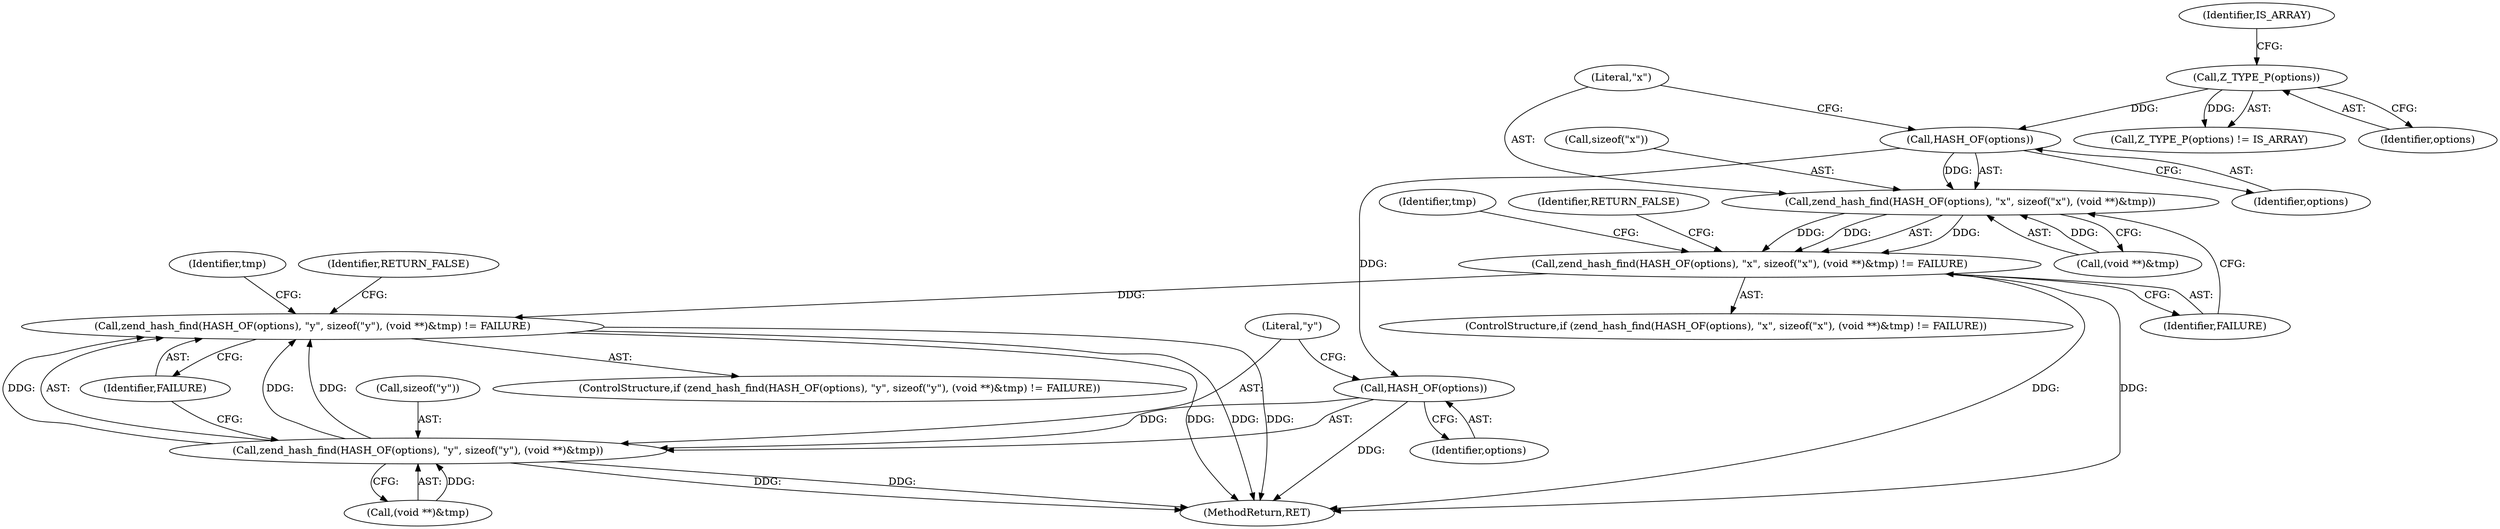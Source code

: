digraph "0_php-src_2938329ce19cb8c4197dec146c3ec887c6f61d01_3@pointer" {
"1000133" [label="(Call,HASH_OF(options))"];
"1000126" [label="(Call,Z_TYPE_P(options))"];
"1000132" [label="(Call,zend_hash_find(HASH_OF(options), \"x\", sizeof(\"x\"), (void **)&tmp))"];
"1000131" [label="(Call,zend_hash_find(HASH_OF(options), \"x\", sizeof(\"x\"), (void **)&tmp) != FAILURE)"];
"1000154" [label="(Call,zend_hash_find(HASH_OF(options), \"y\", sizeof(\"y\"), (void **)&tmp) != FAILURE)"];
"1000156" [label="(Call,HASH_OF(options))"];
"1000155" [label="(Call,zend_hash_find(HASH_OF(options), \"y\", sizeof(\"y\"), (void **)&tmp))"];
"1000175" [label="(Identifier,RETURN_FALSE)"];
"1000157" [label="(Identifier,options)"];
"1000154" [label="(Call,zend_hash_find(HASH_OF(options), \"y\", sizeof(\"y\"), (void **)&tmp) != FAILURE)"];
"1000142" [label="(Identifier,FAILURE)"];
"1000138" [label="(Call,(void **)&tmp)"];
"1000153" [label="(ControlStructure,if (zend_hash_find(HASH_OF(options), \"y\", sizeof(\"y\"), (void **)&tmp) != FAILURE))"];
"1000156" [label="(Call,HASH_OF(options))"];
"1000168" [label="(Identifier,tmp)"];
"1000265" [label="(MethodReturn,RET)"];
"1000155" [label="(Call,zend_hash_find(HASH_OF(options), \"y\", sizeof(\"y\"), (void **)&tmp))"];
"1000136" [label="(Call,sizeof(\"x\"))"];
"1000161" [label="(Call,(void **)&tmp)"];
"1000135" [label="(Literal,\"x\")"];
"1000165" [label="(Identifier,FAILURE)"];
"1000131" [label="(Call,zend_hash_find(HASH_OF(options), \"x\", sizeof(\"x\"), (void **)&tmp) != FAILURE)"];
"1000133" [label="(Call,HASH_OF(options))"];
"1000134" [label="(Identifier,options)"];
"1000145" [label="(Identifier,tmp)"];
"1000128" [label="(Identifier,IS_ARRAY)"];
"1000152" [label="(Identifier,RETURN_FALSE)"];
"1000126" [label="(Call,Z_TYPE_P(options))"];
"1000125" [label="(Call,Z_TYPE_P(options) != IS_ARRAY)"];
"1000132" [label="(Call,zend_hash_find(HASH_OF(options), \"x\", sizeof(\"x\"), (void **)&tmp))"];
"1000158" [label="(Literal,\"y\")"];
"1000127" [label="(Identifier,options)"];
"1000130" [label="(ControlStructure,if (zend_hash_find(HASH_OF(options), \"x\", sizeof(\"x\"), (void **)&tmp) != FAILURE))"];
"1000159" [label="(Call,sizeof(\"y\"))"];
"1000133" -> "1000132"  [label="AST: "];
"1000133" -> "1000134"  [label="CFG: "];
"1000134" -> "1000133"  [label="AST: "];
"1000135" -> "1000133"  [label="CFG: "];
"1000133" -> "1000132"  [label="DDG: "];
"1000126" -> "1000133"  [label="DDG: "];
"1000133" -> "1000156"  [label="DDG: "];
"1000126" -> "1000125"  [label="AST: "];
"1000126" -> "1000127"  [label="CFG: "];
"1000127" -> "1000126"  [label="AST: "];
"1000128" -> "1000126"  [label="CFG: "];
"1000126" -> "1000125"  [label="DDG: "];
"1000132" -> "1000131"  [label="AST: "];
"1000132" -> "1000138"  [label="CFG: "];
"1000135" -> "1000132"  [label="AST: "];
"1000136" -> "1000132"  [label="AST: "];
"1000138" -> "1000132"  [label="AST: "];
"1000142" -> "1000132"  [label="CFG: "];
"1000132" -> "1000131"  [label="DDG: "];
"1000132" -> "1000131"  [label="DDG: "];
"1000132" -> "1000131"  [label="DDG: "];
"1000138" -> "1000132"  [label="DDG: "];
"1000131" -> "1000130"  [label="AST: "];
"1000131" -> "1000142"  [label="CFG: "];
"1000142" -> "1000131"  [label="AST: "];
"1000145" -> "1000131"  [label="CFG: "];
"1000152" -> "1000131"  [label="CFG: "];
"1000131" -> "1000265"  [label="DDG: "];
"1000131" -> "1000265"  [label="DDG: "];
"1000131" -> "1000154"  [label="DDG: "];
"1000154" -> "1000153"  [label="AST: "];
"1000154" -> "1000165"  [label="CFG: "];
"1000155" -> "1000154"  [label="AST: "];
"1000165" -> "1000154"  [label="AST: "];
"1000168" -> "1000154"  [label="CFG: "];
"1000175" -> "1000154"  [label="CFG: "];
"1000154" -> "1000265"  [label="DDG: "];
"1000154" -> "1000265"  [label="DDG: "];
"1000154" -> "1000265"  [label="DDG: "];
"1000155" -> "1000154"  [label="DDG: "];
"1000155" -> "1000154"  [label="DDG: "];
"1000155" -> "1000154"  [label="DDG: "];
"1000156" -> "1000155"  [label="AST: "];
"1000156" -> "1000157"  [label="CFG: "];
"1000157" -> "1000156"  [label="AST: "];
"1000158" -> "1000156"  [label="CFG: "];
"1000156" -> "1000265"  [label="DDG: "];
"1000156" -> "1000155"  [label="DDG: "];
"1000155" -> "1000161"  [label="CFG: "];
"1000158" -> "1000155"  [label="AST: "];
"1000159" -> "1000155"  [label="AST: "];
"1000161" -> "1000155"  [label="AST: "];
"1000165" -> "1000155"  [label="CFG: "];
"1000155" -> "1000265"  [label="DDG: "];
"1000155" -> "1000265"  [label="DDG: "];
"1000161" -> "1000155"  [label="DDG: "];
}
